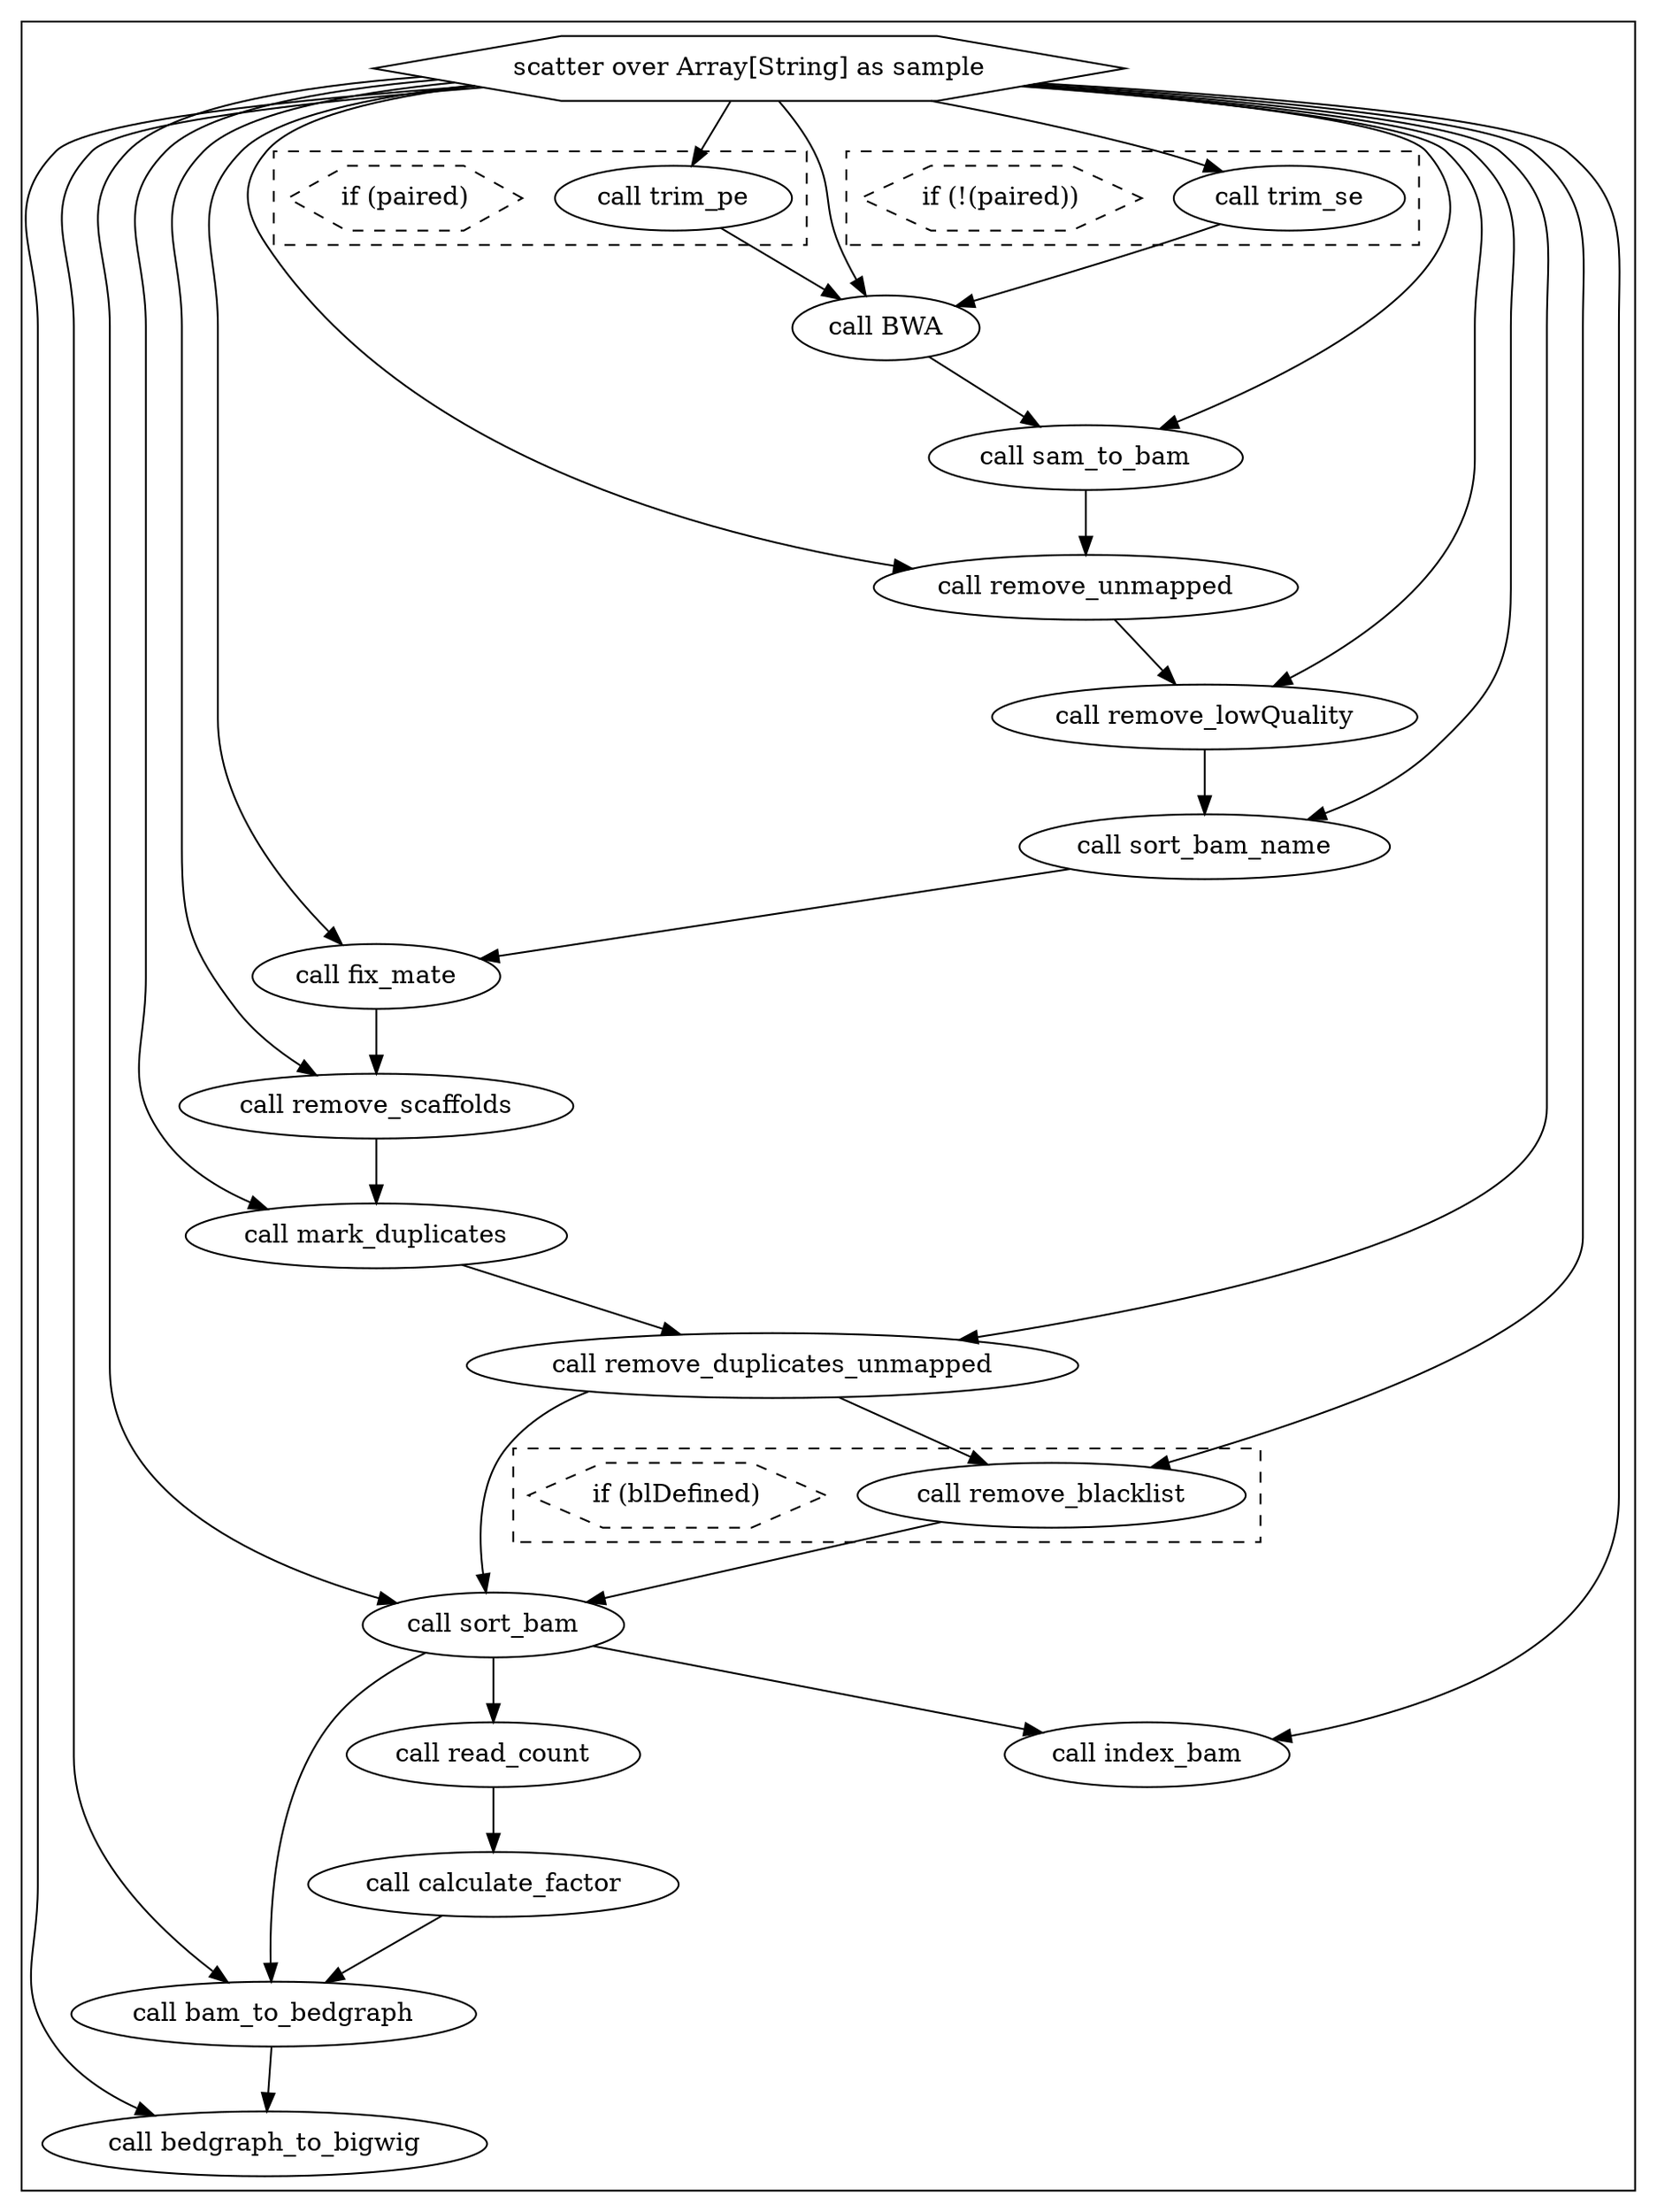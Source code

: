 digraph ChIPseq {
  #rankdir=LR;
  compound=true;

  # Links
  SCATTER_0_VARIABLE_sample -> CALL_remove_duplicates_unmapped
  CALL_read_count -> CALL_calculate_factor
  SCATTER_0_VARIABLE_sample -> CALL_BWA
  SCATTER_0_VARIABLE_sample -> CALL_bedgraph_to_bigwig
  CALL_sam_to_bam -> CALL_remove_unmapped
  SCATTER_0_VARIABLE_sample -> CALL_trim_se
  CALL_sort_bam -> CALL_index_bam
  SCATTER_0_VARIABLE_sample -> CALL_remove_blacklist
  CALL_remove_scaffolds -> CALL_mark_duplicates
  SCATTER_0_VARIABLE_sample -> CALL_fix_mate
  CALL_trim_se -> CALL_BWA
  SCATTER_0_VARIABLE_sample -> CALL_sort_bam_name
  CALL_calculate_factor -> CALL_bam_to_bedgraph
  CALL_mark_duplicates -> CALL_remove_duplicates_unmapped
  CALL_sort_bam_name -> CALL_fix_mate
  CALL_BWA -> CALL_sam_to_bam
  CALL_remove_unmapped -> CALL_remove_lowQuality
  CALL_bam_to_bedgraph -> CALL_bedgraph_to_bigwig
  CALL_sort_bam -> CALL_read_count
  SCATTER_0_VARIABLE_sample -> CALL_sort_bam
  SCATTER_0_VARIABLE_sample -> CALL_remove_unmapped
  CALL_remove_lowQuality -> CALL_sort_bam_name
  CALL_remove_duplicates_unmapped -> CALL_sort_bam
  SCATTER_0_VARIABLE_sample -> CALL_remove_scaffolds
  SCATTER_0_VARIABLE_sample -> CALL_mark_duplicates
  SCATTER_0_VARIABLE_sample -> CALL_bam_to_bedgraph
  CALL_remove_duplicates_unmapped -> CALL_remove_blacklist
  SCATTER_0_VARIABLE_sample -> CALL_index_bam
  SCATTER_0_VARIABLE_sample -> CALL_remove_lowQuality
  SCATTER_0_VARIABLE_sample -> CALL_trim_pe
  CALL_sort_bam -> CALL_bam_to_bedgraph
  CALL_trim_pe -> CALL_BWA
  CALL_fix_mate -> CALL_remove_scaffolds
  SCATTER_0_VARIABLE_sample -> CALL_sam_to_bam
  CALL_remove_blacklist -> CALL_sort_bam

  # Nodes
  subgraph cluster_0 {
    style="filled,solid";
    fillcolor=white;
    CALL_sort_bam_name [label="call sort_bam_name"]
    SCATTER_0_VARIABLE_sample [shape="hexagon" label="scatter over Array[String] as sample"]
    subgraph cluster_1 {
      style="filled,dashed";
      fillcolor=white;
      CALL_trim_pe [label="call trim_pe"]
      CONDITIONAL_1_EXPRESSION [shape="hexagon" label="if (paired)" style="dashed" ]
    }
    CALL_sam_to_bam [label="call sam_to_bam"]
    CALL_mark_duplicates [label="call mark_duplicates"]
    CALL_remove_lowQuality [label="call remove_lowQuality"]
    CALL_BWA [label="call BWA"]
    CALL_calculate_factor [label="call calculate_factor"]
    CALL_fix_mate [label="call fix_mate"]
    subgraph cluster_3 {
      style="filled,dashed";
      fillcolor=white;
      CALL_trim_se [label="call trim_se"]
      CONDITIONAL_3_EXPRESSION [shape="hexagon" label="if (!(paired))" style="dashed" ]
    }
    CALL_remove_scaffolds [label="call remove_scaffolds"]
    CALL_sort_bam [label="call sort_bam"]
    CALL_bedgraph_to_bigwig [label="call bedgraph_to_bigwig"]
    CALL_bam_to_bedgraph [label="call bam_to_bedgraph"]
    CALL_remove_unmapped [label="call remove_unmapped"]
    CALL_index_bam [label="call index_bam"]
    CALL_read_count [label="call read_count"]
    CALL_remove_duplicates_unmapped [label="call remove_duplicates_unmapped"]
    subgraph cluster_2 {
      style="filled,dashed";
      fillcolor=white;
      CALL_remove_blacklist [label="call remove_blacklist"]
      CONDITIONAL_2_EXPRESSION [shape="hexagon" label="if (blDefined)" style="dashed" ]
    }
  }
}
